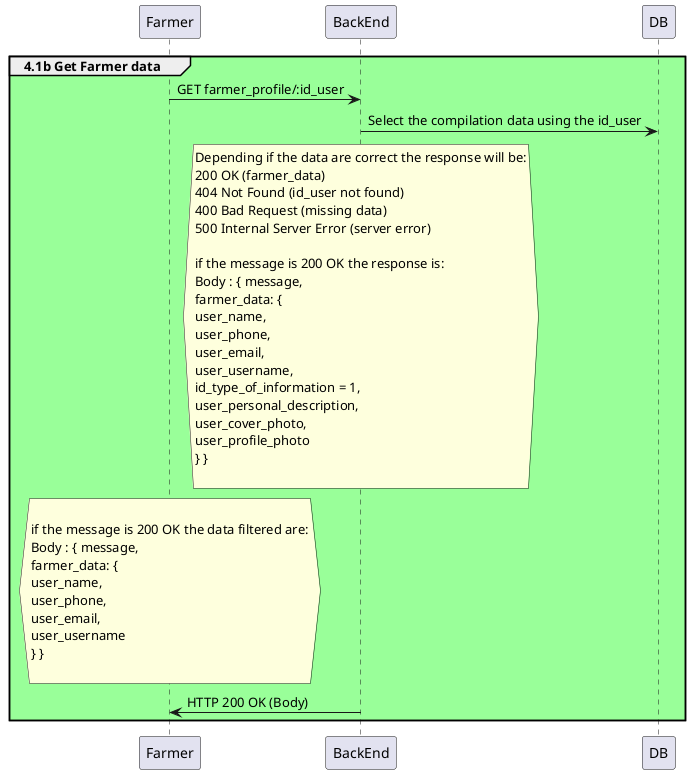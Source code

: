 @startuml

group #99FF99 4.1b Get Farmer data

    Farmer -> BackEnd: GET farmer_profile/:id_user

    BackEnd -> DB: Select the compilation data using the id_user

    hnote over BackEnd
        Depending if the data are correct the response will be:
        200 OK (farmer_data)
        404 Not Found (id_user not found)
        400 Bad Request (missing data)
        500 Internal Server Error (server error)

        if the message is 200 OK the response is:
        Body : { message,
        farmer_data: {
        user_name,
        user_phone,
        user_email,
        user_username,  
        id_type_of_information = 1,
        user_personal_description,
        user_cover_photo,
        user_profile_photo 
        } }

    endnote


    hnote over Farmer

        if the message is 200 OK the data filtered are:
        Body : { message,
        farmer_data: {
        user_name,
        user_phone,
        user_email,
        user_username
        } }

    endnote


    BackEnd -> Farmer: HTTP 200 OK (Body)

end group

@enduml